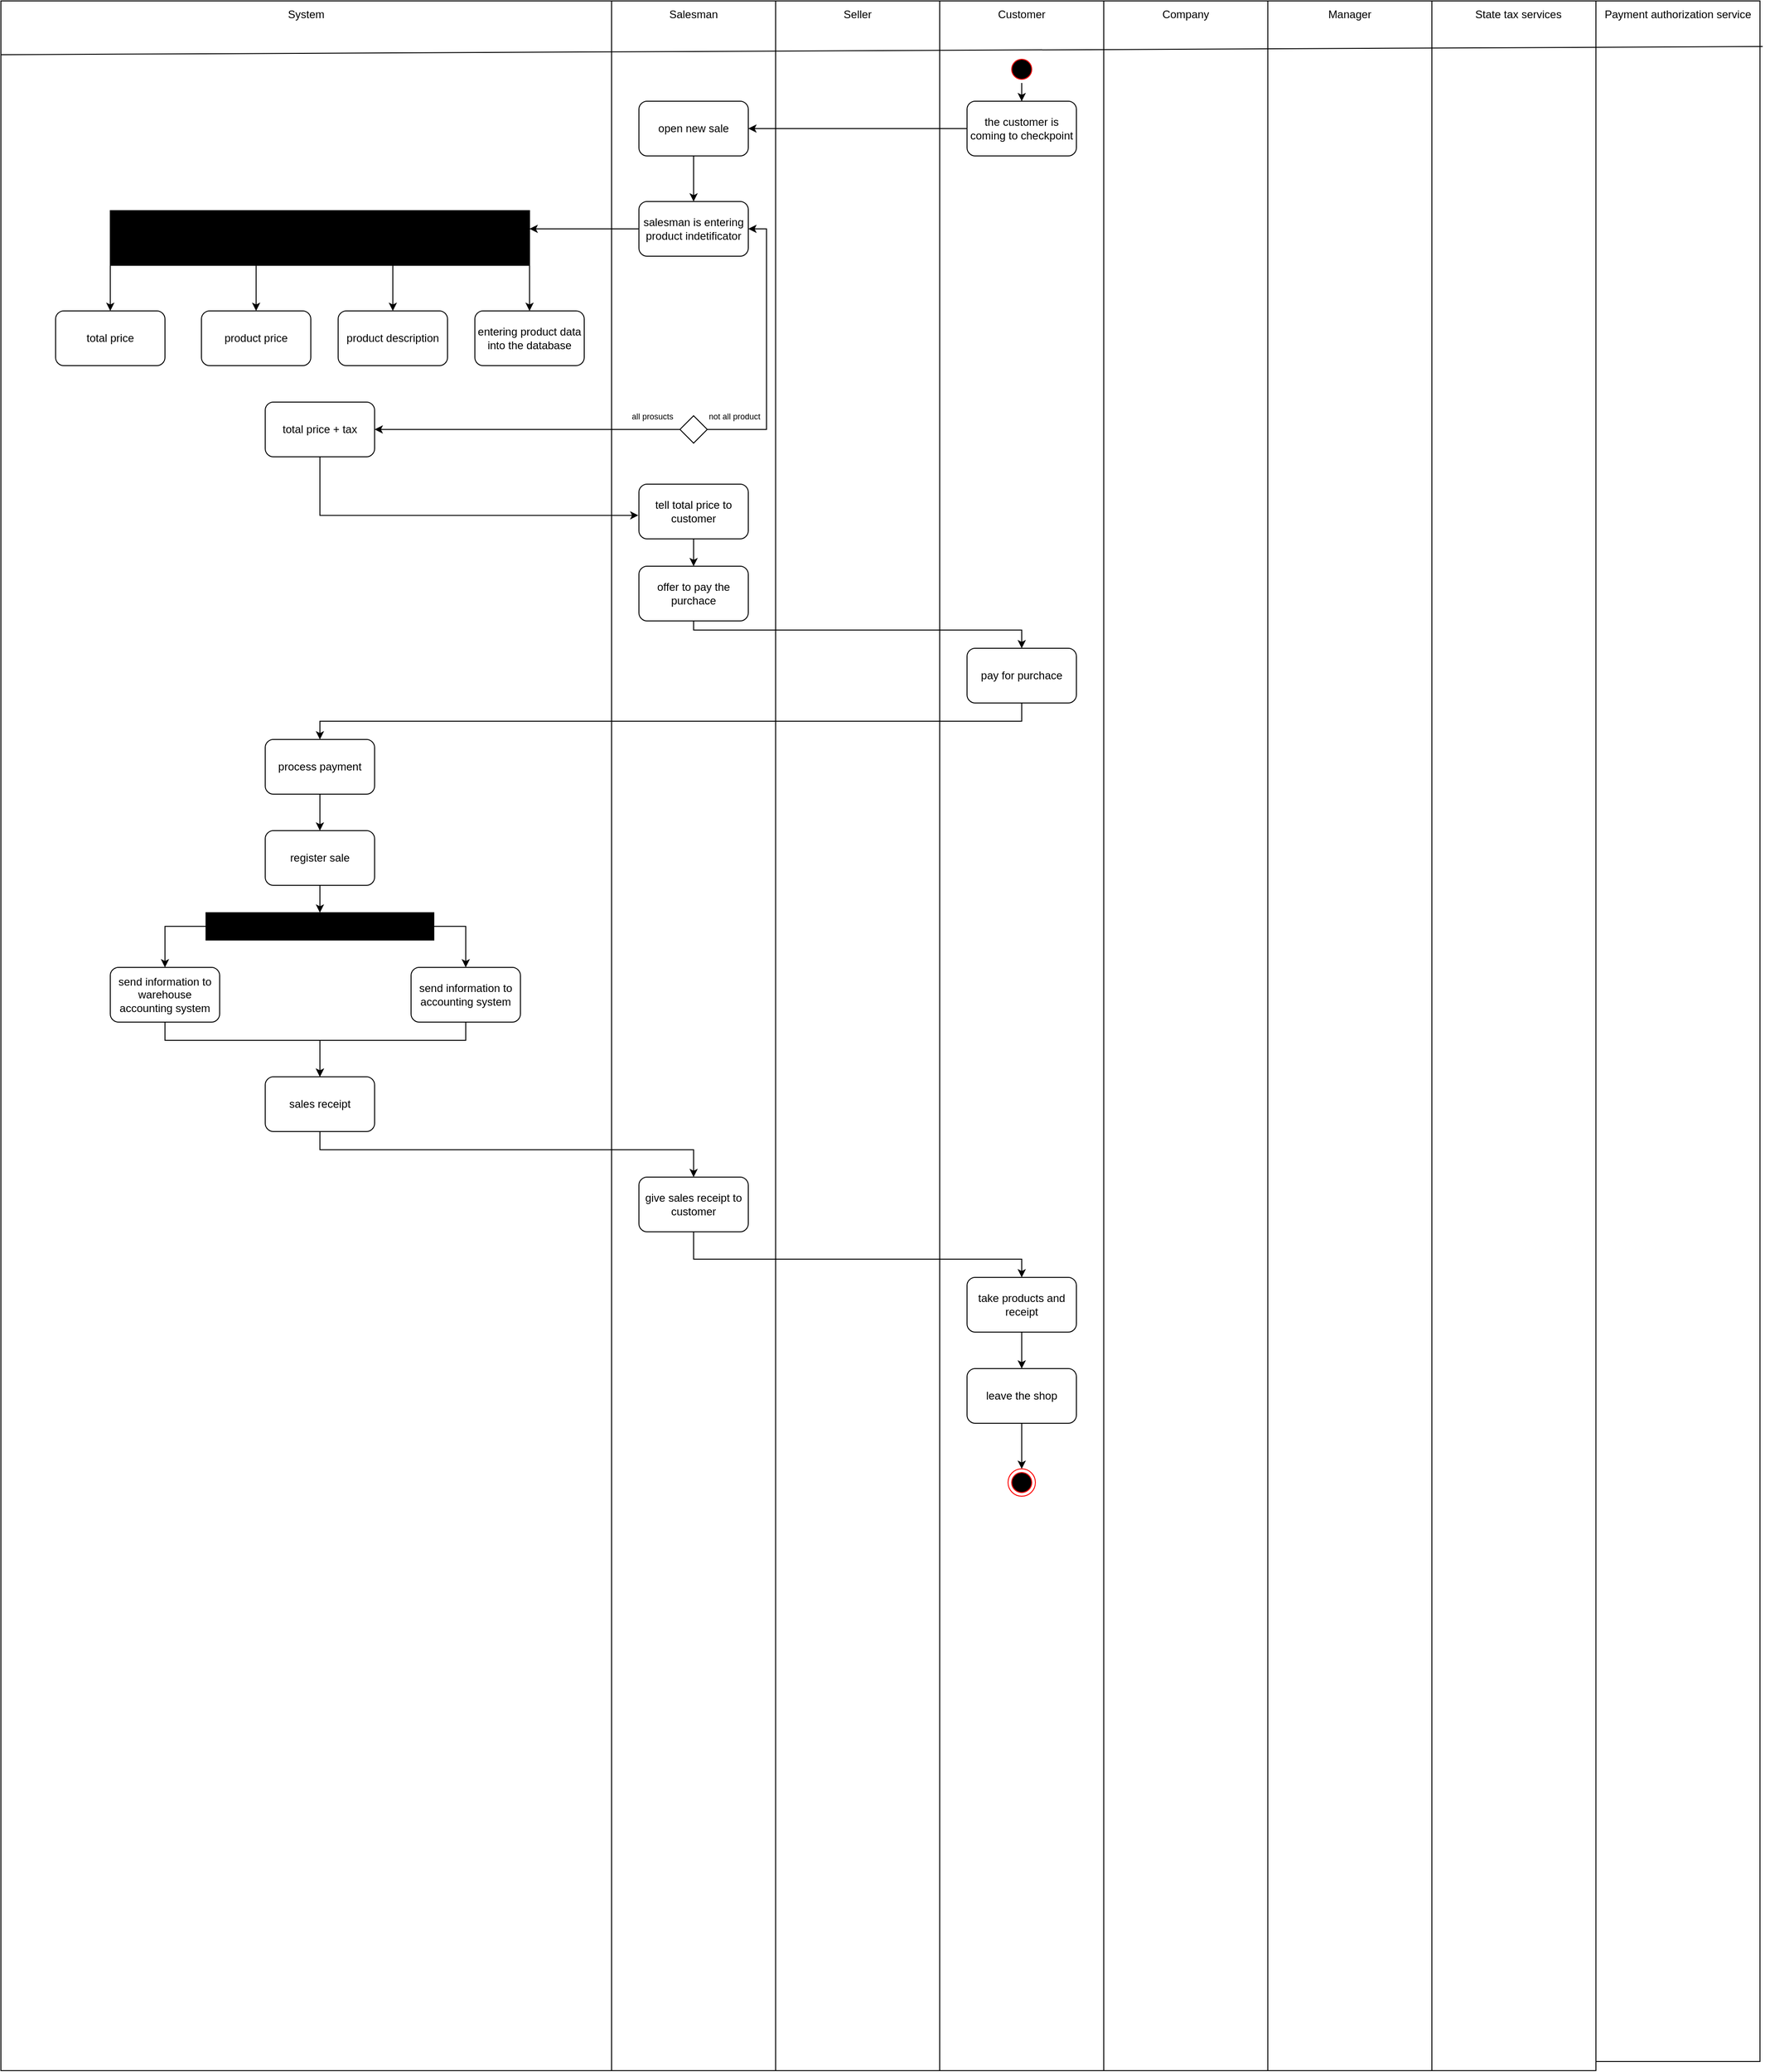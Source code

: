 <mxfile version="26.0.6">
  <diagram name="Страница — 1" id="iwlYikpwrfQ1v3cVavcZ">
    <mxGraphModel dx="3434" dy="1418" grid="1" gridSize="10" guides="1" tooltips="1" connect="1" arrows="1" fold="1" page="1" pageScale="1" pageWidth="827" pageHeight="1169" math="0" shadow="0">
      <root>
        <mxCell id="0" />
        <mxCell id="1" parent="0" />
        <mxCell id="iNHvDvuXJU0Yc5A8mvKU-60" value="" style="rounded=0;whiteSpace=wrap;html=1;" vertex="1" parent="1">
          <mxGeometry x="-550" y="210" width="670" height="2270" as="geometry" />
        </mxCell>
        <mxCell id="iNHvDvuXJU0Yc5A8mvKU-6" value="&lt;div&gt;&lt;br/&gt;&lt;/div&gt;" style="rounded=0;whiteSpace=wrap;html=1;" vertex="1" parent="1">
          <mxGeometry x="120" y="210" width="180" height="2270" as="geometry" />
        </mxCell>
        <mxCell id="iNHvDvuXJU0Yc5A8mvKU-7" value="" style="rounded=0;whiteSpace=wrap;html=1;" vertex="1" parent="1">
          <mxGeometry x="300" y="210" width="180" height="2270" as="geometry" />
        </mxCell>
        <mxCell id="iNHvDvuXJU0Yc5A8mvKU-8" value="" style="rounded=0;whiteSpace=wrap;html=1;" vertex="1" parent="1">
          <mxGeometry x="480" y="210" width="180" height="2270" as="geometry" />
        </mxCell>
        <mxCell id="iNHvDvuXJU0Yc5A8mvKU-9" value="" style="rounded=0;whiteSpace=wrap;html=1;" vertex="1" parent="1">
          <mxGeometry x="660" y="210" width="180" height="2270" as="geometry" />
        </mxCell>
        <mxCell id="iNHvDvuXJU0Yc5A8mvKU-10" value="" style="rounded=0;whiteSpace=wrap;html=1;" vertex="1" parent="1">
          <mxGeometry x="840" y="210" width="180" height="2270" as="geometry" />
        </mxCell>
        <mxCell id="iNHvDvuXJU0Yc5A8mvKU-11" value="" style="rounded=0;whiteSpace=wrap;html=1;" vertex="1" parent="1">
          <mxGeometry x="1020" y="210" width="180" height="2270" as="geometry" />
        </mxCell>
        <mxCell id="iNHvDvuXJU0Yc5A8mvKU-12" value="" style="rounded=0;whiteSpace=wrap;html=1;" vertex="1" parent="1">
          <mxGeometry x="1200" y="210" width="180" height="2260" as="geometry" />
        </mxCell>
        <mxCell id="iNHvDvuXJU0Yc5A8mvKU-13" value="Salesman" style="text;html=1;align=center;verticalAlign=middle;whiteSpace=wrap;rounded=0;" vertex="1" parent="1">
          <mxGeometry x="180" y="210" width="60" height="30" as="geometry" />
        </mxCell>
        <mxCell id="iNHvDvuXJU0Yc5A8mvKU-14" value="Seller" style="text;html=1;align=center;verticalAlign=middle;whiteSpace=wrap;rounded=0;" vertex="1" parent="1">
          <mxGeometry x="360" y="210" width="60" height="30" as="geometry" />
        </mxCell>
        <mxCell id="iNHvDvuXJU0Yc5A8mvKU-15" value="Customer" style="text;html=1;align=center;verticalAlign=middle;whiteSpace=wrap;rounded=0;" vertex="1" parent="1">
          <mxGeometry x="540" y="210" width="60" height="30" as="geometry" />
        </mxCell>
        <mxCell id="iNHvDvuXJU0Yc5A8mvKU-16" value="Company" style="text;html=1;align=center;verticalAlign=middle;whiteSpace=wrap;rounded=0;" vertex="1" parent="1">
          <mxGeometry x="720" y="210" width="60" height="30" as="geometry" />
        </mxCell>
        <mxCell id="iNHvDvuXJU0Yc5A8mvKU-17" value="Manager" style="text;html=1;align=center;verticalAlign=middle;whiteSpace=wrap;rounded=0;" vertex="1" parent="1">
          <mxGeometry x="900" y="210" width="60" height="30" as="geometry" />
        </mxCell>
        <mxCell id="iNHvDvuXJU0Yc5A8mvKU-18" value="State tax services" style="text;html=1;align=center;verticalAlign=middle;whiteSpace=wrap;rounded=0;" vertex="1" parent="1">
          <mxGeometry x="1050" y="210" width="130" height="30" as="geometry" />
        </mxCell>
        <mxCell id="iNHvDvuXJU0Yc5A8mvKU-19" value="Payment authorization service" style="text;html=1;align=center;verticalAlign=middle;whiteSpace=wrap;rounded=0;" vertex="1" parent="1">
          <mxGeometry x="1200" y="210" width="180" height="30" as="geometry" />
        </mxCell>
        <mxCell id="iNHvDvuXJU0Yc5A8mvKU-30" style="edgeStyle=orthogonalEdgeStyle;rounded=0;orthogonalLoop=1;jettySize=auto;html=1;" edge="1" parent="1" source="iNHvDvuXJU0Yc5A8mvKU-24" target="iNHvDvuXJU0Yc5A8mvKU-29">
          <mxGeometry relative="1" as="geometry" />
        </mxCell>
        <mxCell id="iNHvDvuXJU0Yc5A8mvKU-24" value="" style="ellipse;html=1;shape=startState;fillColor=#000000;strokeColor=#ff0000;" vertex="1" parent="1">
          <mxGeometry x="555" y="270" width="30" height="30" as="geometry" />
        </mxCell>
        <mxCell id="iNHvDvuXJU0Yc5A8mvKU-47" style="edgeStyle=orthogonalEdgeStyle;rounded=0;orthogonalLoop=1;jettySize=auto;html=1;entryX=1;entryY=0.5;entryDx=0;entryDy=0;" edge="1" parent="1" source="iNHvDvuXJU0Yc5A8mvKU-29" target="iNHvDvuXJU0Yc5A8mvKU-46">
          <mxGeometry relative="1" as="geometry" />
        </mxCell>
        <mxCell id="iNHvDvuXJU0Yc5A8mvKU-29" value="the customer is coming to checkpoint" style="rounded=1;whiteSpace=wrap;html=1;" vertex="1" parent="1">
          <mxGeometry x="510" y="320" width="120" height="60" as="geometry" />
        </mxCell>
        <mxCell id="iNHvDvuXJU0Yc5A8mvKU-50" style="edgeStyle=orthogonalEdgeStyle;rounded=0;orthogonalLoop=1;jettySize=auto;html=1;entryX=0.5;entryY=0;entryDx=0;entryDy=0;" edge="1" parent="1" source="iNHvDvuXJU0Yc5A8mvKU-34" target="iNHvDvuXJU0Yc5A8mvKU-49">
          <mxGeometry relative="1" as="geometry">
            <Array as="points">
              <mxPoint x="30" y="460" />
            </Array>
          </mxGeometry>
        </mxCell>
        <mxCell id="iNHvDvuXJU0Yc5A8mvKU-76" style="edgeStyle=orthogonalEdgeStyle;rounded=0;orthogonalLoop=1;jettySize=auto;html=1;entryX=0.5;entryY=0;entryDx=0;entryDy=0;" edge="1" parent="1" source="iNHvDvuXJU0Yc5A8mvKU-34" target="iNHvDvuXJU0Yc5A8mvKU-73">
          <mxGeometry relative="1" as="geometry" />
        </mxCell>
        <mxCell id="iNHvDvuXJU0Yc5A8mvKU-77" style="edgeStyle=orthogonalEdgeStyle;rounded=0;orthogonalLoop=1;jettySize=auto;html=1;" edge="1" parent="1" source="iNHvDvuXJU0Yc5A8mvKU-34" target="iNHvDvuXJU0Yc5A8mvKU-74">
          <mxGeometry relative="1" as="geometry" />
        </mxCell>
        <mxCell id="iNHvDvuXJU0Yc5A8mvKU-78" style="edgeStyle=orthogonalEdgeStyle;rounded=0;orthogonalLoop=1;jettySize=auto;html=1;" edge="1" parent="1" source="iNHvDvuXJU0Yc5A8mvKU-34" target="iNHvDvuXJU0Yc5A8mvKU-75">
          <mxGeometry relative="1" as="geometry" />
        </mxCell>
        <mxCell id="iNHvDvuXJU0Yc5A8mvKU-34" value="salesman is entering product indetificator" style="rounded=1;whiteSpace=wrap;html=1;" vertex="1" parent="1">
          <mxGeometry x="150" y="430" width="120" height="60" as="geometry" />
        </mxCell>
        <mxCell id="iNHvDvuXJU0Yc5A8mvKU-48" style="edgeStyle=orthogonalEdgeStyle;rounded=0;orthogonalLoop=1;jettySize=auto;html=1;entryX=0.5;entryY=0;entryDx=0;entryDy=0;" edge="1" parent="1" source="iNHvDvuXJU0Yc5A8mvKU-46" target="iNHvDvuXJU0Yc5A8mvKU-34">
          <mxGeometry relative="1" as="geometry" />
        </mxCell>
        <mxCell id="iNHvDvuXJU0Yc5A8mvKU-46" value="open new sale" style="rounded=1;whiteSpace=wrap;html=1;" vertex="1" parent="1">
          <mxGeometry x="150" y="320" width="120" height="60" as="geometry" />
        </mxCell>
        <mxCell id="iNHvDvuXJU0Yc5A8mvKU-49" value="entering product data into the database" style="rounded=1;whiteSpace=wrap;html=1;" vertex="1" parent="1">
          <mxGeometry x="-30" y="550" width="120" height="60" as="geometry" />
        </mxCell>
        <mxCell id="iNHvDvuXJU0Yc5A8mvKU-67" value="" style="endArrow=none;html=1;rounded=0;exitX=0;exitY=0.026;exitDx=0;exitDy=0;exitPerimeter=0;" edge="1" parent="1" source="iNHvDvuXJU0Yc5A8mvKU-60">
          <mxGeometry width="50" height="50" relative="1" as="geometry">
            <mxPoint x="-60" y="240" as="sourcePoint" />
            <mxPoint x="1383" y="260" as="targetPoint" />
          </mxGeometry>
        </mxCell>
        <mxCell id="iNHvDvuXJU0Yc5A8mvKU-73" value="product description" style="rounded=1;whiteSpace=wrap;html=1;" vertex="1" parent="1">
          <mxGeometry x="-180" y="550" width="120" height="60" as="geometry" />
        </mxCell>
        <mxCell id="iNHvDvuXJU0Yc5A8mvKU-74" value="product price" style="rounded=1;whiteSpace=wrap;html=1;" vertex="1" parent="1">
          <mxGeometry x="-330" y="550" width="120" height="60" as="geometry" />
        </mxCell>
        <mxCell id="iNHvDvuXJU0Yc5A8mvKU-75" value="total price" style="rounded=1;whiteSpace=wrap;html=1;" vertex="1" parent="1">
          <mxGeometry x="-490" y="550" width="120" height="60" as="geometry" />
        </mxCell>
        <mxCell id="iNHvDvuXJU0Yc5A8mvKU-79" value="System" style="text;html=1;align=center;verticalAlign=middle;whiteSpace=wrap;rounded=0;" vertex="1" parent="1">
          <mxGeometry x="-245" y="210" width="60" height="30" as="geometry" />
        </mxCell>
        <mxCell id="iNHvDvuXJU0Yc5A8mvKU-80" value="" style="rounded=0;whiteSpace=wrap;html=1;fillColor=#000000;" vertex="1" parent="1">
          <mxGeometry x="-430" y="440" width="460" height="60" as="geometry" />
        </mxCell>
        <mxCell id="iNHvDvuXJU0Yc5A8mvKU-83" value="" style="endArrow=classic;html=1;rounded=0;" edge="1" parent="1">
          <mxGeometry width="50" height="50" relative="1" as="geometry">
            <mxPoint x="60" y="460" as="sourcePoint" />
            <mxPoint x="30" y="460" as="targetPoint" />
          </mxGeometry>
        </mxCell>
        <mxCell id="iNHvDvuXJU0Yc5A8mvKU-88" style="edgeStyle=orthogonalEdgeStyle;rounded=0;orthogonalLoop=1;jettySize=auto;html=1;entryX=1;entryY=0.5;entryDx=0;entryDy=0;" edge="1" parent="1" source="iNHvDvuXJU0Yc5A8mvKU-84" target="iNHvDvuXJU0Yc5A8mvKU-87">
          <mxGeometry relative="1" as="geometry">
            <Array as="points">
              <mxPoint x="110" y="680" />
              <mxPoint x="110" y="680" />
            </Array>
          </mxGeometry>
        </mxCell>
        <mxCell id="iNHvDvuXJU0Yc5A8mvKU-89" style="edgeStyle=orthogonalEdgeStyle;rounded=0;orthogonalLoop=1;jettySize=auto;html=1;entryX=1;entryY=0.5;entryDx=0;entryDy=0;" edge="1" parent="1" source="iNHvDvuXJU0Yc5A8mvKU-84" target="iNHvDvuXJU0Yc5A8mvKU-34">
          <mxGeometry relative="1" as="geometry">
            <Array as="points">
              <mxPoint x="290" y="680" />
              <mxPoint x="290" y="460" />
            </Array>
          </mxGeometry>
        </mxCell>
        <mxCell id="iNHvDvuXJU0Yc5A8mvKU-84" value="" style="rhombus;whiteSpace=wrap;html=1;" vertex="1" parent="1">
          <mxGeometry x="195" y="665" width="30" height="30" as="geometry" />
        </mxCell>
        <mxCell id="iNHvDvuXJU0Yc5A8mvKU-86" value="&lt;font style=&quot;font-size: 9px;&quot;&gt;not all product&lt;/font&gt;" style="text;html=1;align=center;verticalAlign=middle;whiteSpace=wrap;rounded=0;" vertex="1" parent="1">
          <mxGeometry x="225" y="650" width="60" height="30" as="geometry" />
        </mxCell>
        <mxCell id="iNHvDvuXJU0Yc5A8mvKU-87" value="total price + tax" style="rounded=1;whiteSpace=wrap;html=1;" vertex="1" parent="1">
          <mxGeometry x="-260" y="650" width="120" height="60" as="geometry" />
        </mxCell>
        <mxCell id="iNHvDvuXJU0Yc5A8mvKU-90" value="&lt;font style=&quot;font-size: 9px;&quot;&gt;all prosucts&lt;/font&gt;" style="text;html=1;align=center;verticalAlign=middle;whiteSpace=wrap;rounded=0;" vertex="1" parent="1">
          <mxGeometry x="135" y="650" width="60" height="30" as="geometry" />
        </mxCell>
        <mxCell id="iNHvDvuXJU0Yc5A8mvKU-94" style="edgeStyle=orthogonalEdgeStyle;rounded=0;orthogonalLoop=1;jettySize=auto;html=1;entryX=0.5;entryY=0;entryDx=0;entryDy=0;" edge="1" parent="1" source="iNHvDvuXJU0Yc5A8mvKU-91" target="iNHvDvuXJU0Yc5A8mvKU-93">
          <mxGeometry relative="1" as="geometry" />
        </mxCell>
        <mxCell id="iNHvDvuXJU0Yc5A8mvKU-91" value="tell total price to customer" style="rounded=1;whiteSpace=wrap;html=1;" vertex="1" parent="1">
          <mxGeometry x="150" y="740" width="120" height="60" as="geometry" />
        </mxCell>
        <mxCell id="iNHvDvuXJU0Yc5A8mvKU-92" style="edgeStyle=orthogonalEdgeStyle;rounded=0;orthogonalLoop=1;jettySize=auto;html=1;entryX=-0.005;entryY=0.57;entryDx=0;entryDy=0;entryPerimeter=0;" edge="1" parent="1" source="iNHvDvuXJU0Yc5A8mvKU-87" target="iNHvDvuXJU0Yc5A8mvKU-91">
          <mxGeometry relative="1" as="geometry">
            <Array as="points">
              <mxPoint x="-200" y="774" />
            </Array>
          </mxGeometry>
        </mxCell>
        <mxCell id="iNHvDvuXJU0Yc5A8mvKU-96" style="edgeStyle=orthogonalEdgeStyle;rounded=0;orthogonalLoop=1;jettySize=auto;html=1;entryX=0.5;entryY=0;entryDx=0;entryDy=0;" edge="1" parent="1" source="iNHvDvuXJU0Yc5A8mvKU-93" target="iNHvDvuXJU0Yc5A8mvKU-95">
          <mxGeometry relative="1" as="geometry">
            <Array as="points">
              <mxPoint x="210" y="900" />
              <mxPoint x="570" y="900" />
            </Array>
          </mxGeometry>
        </mxCell>
        <mxCell id="iNHvDvuXJU0Yc5A8mvKU-93" value="offer to pay the purchace" style="rounded=1;whiteSpace=wrap;html=1;" vertex="1" parent="1">
          <mxGeometry x="150" y="830" width="120" height="60" as="geometry" />
        </mxCell>
        <mxCell id="iNHvDvuXJU0Yc5A8mvKU-100" style="edgeStyle=orthogonalEdgeStyle;rounded=0;orthogonalLoop=1;jettySize=auto;html=1;entryX=0.5;entryY=0;entryDx=0;entryDy=0;" edge="1" parent="1" source="iNHvDvuXJU0Yc5A8mvKU-95" target="iNHvDvuXJU0Yc5A8mvKU-98">
          <mxGeometry relative="1" as="geometry">
            <Array as="points">
              <mxPoint x="570" y="1000" />
              <mxPoint x="-200" y="1000" />
            </Array>
          </mxGeometry>
        </mxCell>
        <mxCell id="iNHvDvuXJU0Yc5A8mvKU-95" value="pay for purchace" style="rounded=1;whiteSpace=wrap;html=1;" vertex="1" parent="1">
          <mxGeometry x="510" y="920" width="120" height="60" as="geometry" />
        </mxCell>
        <mxCell id="iNHvDvuXJU0Yc5A8mvKU-102" style="edgeStyle=orthogonalEdgeStyle;rounded=0;orthogonalLoop=1;jettySize=auto;html=1;entryX=0.5;entryY=0;entryDx=0;entryDy=0;" edge="1" parent="1" source="iNHvDvuXJU0Yc5A8mvKU-98" target="iNHvDvuXJU0Yc5A8mvKU-101">
          <mxGeometry relative="1" as="geometry" />
        </mxCell>
        <mxCell id="iNHvDvuXJU0Yc5A8mvKU-98" value="process payment" style="rounded=1;whiteSpace=wrap;html=1;" vertex="1" parent="1">
          <mxGeometry x="-260" y="1020" width="120" height="60" as="geometry" />
        </mxCell>
        <mxCell id="iNHvDvuXJU0Yc5A8mvKU-110" style="edgeStyle=orthogonalEdgeStyle;rounded=0;orthogonalLoop=1;jettySize=auto;html=1;" edge="1" parent="1" source="iNHvDvuXJU0Yc5A8mvKU-101" target="iNHvDvuXJU0Yc5A8mvKU-106">
          <mxGeometry relative="1" as="geometry" />
        </mxCell>
        <mxCell id="iNHvDvuXJU0Yc5A8mvKU-101" value="register sale" style="rounded=1;whiteSpace=wrap;html=1;" vertex="1" parent="1">
          <mxGeometry x="-260" y="1120" width="120" height="60" as="geometry" />
        </mxCell>
        <mxCell id="iNHvDvuXJU0Yc5A8mvKU-115" style="edgeStyle=orthogonalEdgeStyle;rounded=0;orthogonalLoop=1;jettySize=auto;html=1;entryX=0.5;entryY=0;entryDx=0;entryDy=0;" edge="1" parent="1" source="iNHvDvuXJU0Yc5A8mvKU-103" target="iNHvDvuXJU0Yc5A8mvKU-114">
          <mxGeometry relative="1" as="geometry">
            <Array as="points">
              <mxPoint x="-40" y="1350" />
              <mxPoint x="-200" y="1350" />
            </Array>
          </mxGeometry>
        </mxCell>
        <mxCell id="iNHvDvuXJU0Yc5A8mvKU-103" value="send information to accounting system" style="rounded=1;whiteSpace=wrap;html=1;" vertex="1" parent="1">
          <mxGeometry x="-100" y="1270" width="120" height="60" as="geometry" />
        </mxCell>
        <mxCell id="iNHvDvuXJU0Yc5A8mvKU-116" style="edgeStyle=orthogonalEdgeStyle;rounded=0;orthogonalLoop=1;jettySize=auto;html=1;" edge="1" parent="1" source="iNHvDvuXJU0Yc5A8mvKU-105">
          <mxGeometry relative="1" as="geometry">
            <mxPoint x="-200" y="1390" as="targetPoint" />
            <Array as="points">
              <mxPoint x="-370" y="1350" />
              <mxPoint x="-200" y="1350" />
            </Array>
          </mxGeometry>
        </mxCell>
        <mxCell id="iNHvDvuXJU0Yc5A8mvKU-105" value="send information to warehouse accounting system" style="rounded=1;whiteSpace=wrap;html=1;" vertex="1" parent="1">
          <mxGeometry x="-430" y="1270" width="120" height="60" as="geometry" />
        </mxCell>
        <mxCell id="iNHvDvuXJU0Yc5A8mvKU-112" style="edgeStyle=orthogonalEdgeStyle;rounded=0;orthogonalLoop=1;jettySize=auto;html=1;entryX=0.5;entryY=0;entryDx=0;entryDy=0;" edge="1" parent="1" source="iNHvDvuXJU0Yc5A8mvKU-106" target="iNHvDvuXJU0Yc5A8mvKU-103">
          <mxGeometry relative="1" as="geometry">
            <Array as="points">
              <mxPoint x="-40" y="1225" />
              <mxPoint x="-40" y="1260" />
              <mxPoint x="-40" y="1260" />
            </Array>
          </mxGeometry>
        </mxCell>
        <mxCell id="iNHvDvuXJU0Yc5A8mvKU-113" style="edgeStyle=orthogonalEdgeStyle;rounded=0;orthogonalLoop=1;jettySize=auto;html=1;entryX=0.5;entryY=0;entryDx=0;entryDy=0;" edge="1" parent="1" source="iNHvDvuXJU0Yc5A8mvKU-106" target="iNHvDvuXJU0Yc5A8mvKU-105">
          <mxGeometry relative="1" as="geometry">
            <Array as="points">
              <mxPoint x="-370" y="1225" />
            </Array>
          </mxGeometry>
        </mxCell>
        <mxCell id="iNHvDvuXJU0Yc5A8mvKU-106" value="" style="rounded=0;whiteSpace=wrap;html=1;fillColor=#000000;" vertex="1" parent="1">
          <mxGeometry x="-325" y="1210" width="250" height="30" as="geometry" />
        </mxCell>
        <mxCell id="iNHvDvuXJU0Yc5A8mvKU-118" style="edgeStyle=orthogonalEdgeStyle;rounded=0;orthogonalLoop=1;jettySize=auto;html=1;entryX=0.5;entryY=0;entryDx=0;entryDy=0;" edge="1" parent="1" source="iNHvDvuXJU0Yc5A8mvKU-114" target="iNHvDvuXJU0Yc5A8mvKU-117">
          <mxGeometry relative="1" as="geometry">
            <Array as="points">
              <mxPoint x="-200" y="1470" />
              <mxPoint x="210" y="1470" />
            </Array>
          </mxGeometry>
        </mxCell>
        <mxCell id="iNHvDvuXJU0Yc5A8mvKU-114" value="sales receipt" style="rounded=1;whiteSpace=wrap;html=1;" vertex="1" parent="1">
          <mxGeometry x="-260" y="1390" width="120" height="60" as="geometry" />
        </mxCell>
        <mxCell id="iNHvDvuXJU0Yc5A8mvKU-120" style="edgeStyle=orthogonalEdgeStyle;rounded=0;orthogonalLoop=1;jettySize=auto;html=1;entryX=0.5;entryY=0;entryDx=0;entryDy=0;" edge="1" parent="1" source="iNHvDvuXJU0Yc5A8mvKU-117" target="iNHvDvuXJU0Yc5A8mvKU-119">
          <mxGeometry relative="1" as="geometry">
            <Array as="points">
              <mxPoint x="210" y="1590" />
              <mxPoint x="570" y="1590" />
            </Array>
          </mxGeometry>
        </mxCell>
        <mxCell id="iNHvDvuXJU0Yc5A8mvKU-117" value="give sales receipt to customer" style="rounded=1;whiteSpace=wrap;html=1;" vertex="1" parent="1">
          <mxGeometry x="150" y="1500" width="120" height="60" as="geometry" />
        </mxCell>
        <mxCell id="iNHvDvuXJU0Yc5A8mvKU-122" style="edgeStyle=orthogonalEdgeStyle;rounded=0;orthogonalLoop=1;jettySize=auto;html=1;entryX=0.5;entryY=0;entryDx=0;entryDy=0;" edge="1" parent="1" source="iNHvDvuXJU0Yc5A8mvKU-119" target="iNHvDvuXJU0Yc5A8mvKU-121">
          <mxGeometry relative="1" as="geometry" />
        </mxCell>
        <mxCell id="iNHvDvuXJU0Yc5A8mvKU-119" value="take products and receipt" style="rounded=1;whiteSpace=wrap;html=1;" vertex="1" parent="1">
          <mxGeometry x="510" y="1610" width="120" height="60" as="geometry" />
        </mxCell>
        <mxCell id="iNHvDvuXJU0Yc5A8mvKU-124" style="edgeStyle=orthogonalEdgeStyle;rounded=0;orthogonalLoop=1;jettySize=auto;html=1;entryX=0.5;entryY=0;entryDx=0;entryDy=0;" edge="1" parent="1" source="iNHvDvuXJU0Yc5A8mvKU-121" target="iNHvDvuXJU0Yc5A8mvKU-123">
          <mxGeometry relative="1" as="geometry" />
        </mxCell>
        <mxCell id="iNHvDvuXJU0Yc5A8mvKU-121" value="leave the shop" style="rounded=1;whiteSpace=wrap;html=1;" vertex="1" parent="1">
          <mxGeometry x="510" y="1710" width="120" height="60" as="geometry" />
        </mxCell>
        <mxCell id="iNHvDvuXJU0Yc5A8mvKU-123" value="" style="ellipse;html=1;shape=endState;fillColor=#000000;strokeColor=#ff0000;" vertex="1" parent="1">
          <mxGeometry x="555" y="1820" width="30" height="30" as="geometry" />
        </mxCell>
      </root>
    </mxGraphModel>
  </diagram>
</mxfile>

